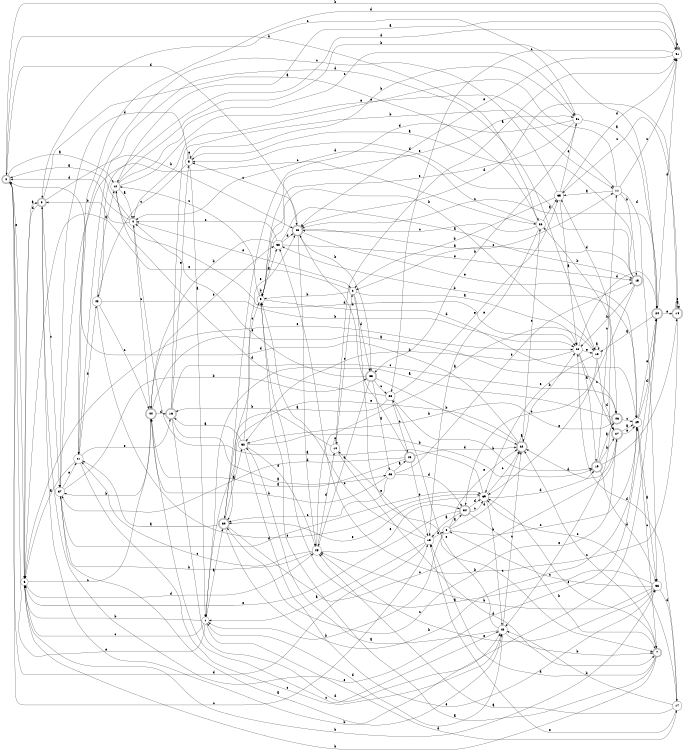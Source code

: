 digraph n38_3 {
__start0 [label="" shape="none"];

rankdir=LR;
size="8,5";

s0 [style="rounded,filled", color="black", fillcolor="white" shape="doublecircle", label="0"];
s1 [style="filled", color="black", fillcolor="white" shape="circle", label="1"];
s2 [style="filled", color="black", fillcolor="white" shape="circle", label="2"];
s3 [style="rounded,filled", color="black", fillcolor="white" shape="doublecircle", label="3"];
s4 [style="filled", color="black", fillcolor="white" shape="circle", label="4"];
s5 [style="filled", color="black", fillcolor="white" shape="circle", label="5"];
s6 [style="filled", color="black", fillcolor="white" shape="circle", label="6"];
s7 [style="rounded,filled", color="black", fillcolor="white" shape="doublecircle", label="7"];
s8 [style="filled", color="black", fillcolor="white" shape="circle", label="8"];
s9 [style="filled", color="black", fillcolor="white" shape="circle", label="9"];
s10 [style="filled", color="black", fillcolor="white" shape="circle", label="10"];
s11 [style="filled", color="black", fillcolor="white" shape="circle", label="11"];
s12 [style="filled", color="black", fillcolor="white" shape="circle", label="12"];
s13 [style="filled", color="black", fillcolor="white" shape="circle", label="13"];
s14 [style="rounded,filled", color="black", fillcolor="white" shape="doublecircle", label="14"];
s15 [style="rounded,filled", color="black", fillcolor="white" shape="doublecircle", label="15"];
s16 [style="rounded,filled", color="black", fillcolor="white" shape="doublecircle", label="16"];
s17 [style="filled", color="black", fillcolor="white" shape="circle", label="17"];
s18 [style="filled", color="black", fillcolor="white" shape="circle", label="18"];
s19 [style="rounded,filled", color="black", fillcolor="white" shape="doublecircle", label="19"];
s20 [style="filled", color="black", fillcolor="white" shape="circle", label="20"];
s21 [style="filled", color="black", fillcolor="white" shape="circle", label="21"];
s22 [style="rounded,filled", color="black", fillcolor="white" shape="doublecircle", label="22"];
s23 [style="filled", color="black", fillcolor="white" shape="circle", label="23"];
s24 [style="rounded,filled", color="black", fillcolor="white" shape="doublecircle", label="24"];
s25 [style="rounded,filled", color="black", fillcolor="white" shape="doublecircle", label="25"];
s26 [style="filled", color="black", fillcolor="white" shape="circle", label="26"];
s27 [style="rounded,filled", color="black", fillcolor="white" shape="doublecircle", label="27"];
s28 [style="filled", color="black", fillcolor="white" shape="circle", label="28"];
s29 [style="filled", color="black", fillcolor="white" shape="circle", label="29"];
s30 [style="rounded,filled", color="black", fillcolor="white" shape="doublecircle", label="30"];
s31 [style="filled", color="black", fillcolor="white" shape="circle", label="31"];
s32 [style="filled", color="black", fillcolor="white" shape="circle", label="32"];
s33 [style="rounded,filled", color="black", fillcolor="white" shape="doublecircle", label="33"];
s34 [style="rounded,filled", color="black", fillcolor="white" shape="doublecircle", label="34"];
s35 [style="filled", color="black", fillcolor="white" shape="circle", label="35"];
s36 [style="filled", color="black", fillcolor="white" shape="circle", label="36"];
s37 [style="filled", color="black", fillcolor="white" shape="circle", label="37"];
s38 [style="filled", color="black", fillcolor="white" shape="circle", label="38"];
s39 [style="filled", color="black", fillcolor="white" shape="circle", label="39"];
s40 [style="rounded,filled", color="black", fillcolor="white" shape="doublecircle", label="40"];
s41 [style="filled", color="black", fillcolor="white" shape="circle", label="41"];
s42 [style="filled", color="black", fillcolor="white" shape="circle", label="42"];
s43 [style="filled", color="black", fillcolor="white" shape="circle", label="43"];
s44 [style="rounded,filled", color="black", fillcolor="white" shape="doublecircle", label="44"];
s45 [style="filled", color="black", fillcolor="white" shape="circle", label="45"];
s46 [style="rounded,filled", color="black", fillcolor="white" shape="doublecircle", label="46"];
s0 -> s12 [label="a"];
s0 -> s41 [label="b"];
s0 -> s13 [label="c"];
s0 -> s25 [label="d"];
s0 -> s6 [label="e"];
s1 -> s30 [label="a"];
s1 -> s6 [label="b"];
s1 -> s6 [label="c"];
s1 -> s17 [label="d"];
s1 -> s0 [label="e"];
s2 -> s20 [label="a"];
s2 -> s9 [label="b"];
s2 -> s7 [label="c"];
s2 -> s33 [label="d"];
s2 -> s6 [label="e"];
s3 -> s26 [label="a"];
s3 -> s25 [label="b"];
s3 -> s37 [label="c"];
s3 -> s6 [label="d"];
s3 -> s24 [label="e"];
s4 -> s0 [label="a"];
s4 -> s3 [label="b"];
s4 -> s44 [label="c"];
s4 -> s0 [label="d"];
s4 -> s2 [label="e"];
s5 -> s1 [label="a"];
s5 -> s31 [label="b"];
s5 -> s43 [label="c"];
s5 -> s37 [label="d"];
s5 -> s5 [label="e"];
s6 -> s3 [label="a"];
s6 -> s36 [label="b"];
s6 -> s44 [label="c"];
s6 -> s45 [label="d"];
s6 -> s20 [label="e"];
s7 -> s9 [label="a"];
s7 -> s6 [label="b"];
s7 -> s22 [label="c"];
s7 -> s13 [label="d"];
s7 -> s39 [label="e"];
s8 -> s34 [label="a"];
s8 -> s1 [label="b"];
s8 -> s29 [label="c"];
s8 -> s22 [label="d"];
s8 -> s22 [label="e"];
s9 -> s38 [label="a"];
s9 -> s9 [label="b"];
s9 -> s12 [label="c"];
s9 -> s29 [label="d"];
s9 -> s31 [label="e"];
s10 -> s41 [label="a"];
s10 -> s16 [label="b"];
s10 -> s2 [label="c"];
s10 -> s7 [label="d"];
s10 -> s10 [label="e"];
s11 -> s35 [label="a"];
s11 -> s15 [label="b"];
s11 -> s41 [label="c"];
s11 -> s36 [label="d"];
s11 -> s4 [label="e"];
s12 -> s4 [label="a"];
s12 -> s24 [label="b"];
s12 -> s31 [label="c"];
s12 -> s20 [label="d"];
s12 -> s11 [label="e"];
s13 -> s1 [label="a"];
s13 -> s8 [label="b"];
s13 -> s9 [label="c"];
s13 -> s0 [label="d"];
s13 -> s10 [label="e"];
s14 -> s14 [label="a"];
s14 -> s38 [label="b"];
s14 -> s35 [label="c"];
s14 -> s25 [label="d"];
s14 -> s14 [label="e"];
s15 -> s5 [label="a"];
s15 -> s20 [label="b"];
s15 -> s2 [label="c"];
s15 -> s5 [label="d"];
s15 -> s39 [label="e"];
s16 -> s23 [label="a"];
s16 -> s11 [label="b"];
s16 -> s46 [label="c"];
s16 -> s42 [label="d"];
s16 -> s5 [label="e"];
s17 -> s45 [label="a"];
s17 -> s42 [label="b"];
s17 -> s39 [label="c"];
s17 -> s20 [label="d"];
s17 -> s13 [label="e"];
s18 -> s18 [label="a"];
s18 -> s9 [label="b"];
s18 -> s34 [label="c"];
s18 -> s27 [label="d"];
s18 -> s39 [label="e"];
s19 -> s46 [label="a"];
s19 -> s27 [label="b"];
s19 -> s11 [label="c"];
s19 -> s36 [label="d"];
s19 -> s14 [label="e"];
s20 -> s19 [label="a"];
s20 -> s32 [label="b"];
s20 -> s27 [label="c"];
s20 -> s24 [label="d"];
s20 -> s18 [label="e"];
s21 -> s6 [label="a"];
s21 -> s43 [label="b"];
s21 -> s42 [label="c"];
s21 -> s18 [label="d"];
s21 -> s16 [label="e"];
s22 -> s22 [label="a"];
s22 -> s20 [label="b"];
s22 -> s26 [label="c"];
s22 -> s0 [label="d"];
s22 -> s30 [label="e"];
s23 -> s40 [label="a"];
s23 -> s44 [label="b"];
s23 -> s30 [label="c"];
s23 -> s34 [label="d"];
s23 -> s15 [label="e"];
s24 -> s18 [label="a"];
s24 -> s3 [label="b"];
s24 -> s25 [label="c"];
s24 -> s41 [label="d"];
s24 -> s14 [label="e"];
s25 -> s11 [label="a"];
s25 -> s33 [label="b"];
s25 -> s5 [label="c"];
s25 -> s45 [label="d"];
s25 -> s29 [label="e"];
s26 -> s35 [label="a"];
s26 -> s0 [label="b"];
s26 -> s25 [label="c"];
s26 -> s4 [label="d"];
s26 -> s13 [label="e"];
s27 -> s29 [label="a"];
s27 -> s26 [label="b"];
s27 -> s30 [label="c"];
s27 -> s22 [label="d"];
s27 -> s29 [label="e"];
s28 -> s1 [label="a"];
s28 -> s19 [label="b"];
s28 -> s40 [label="c"];
s28 -> s12 [label="d"];
s28 -> s35 [label="e"];
s29 -> s36 [label="a"];
s29 -> s38 [label="b"];
s29 -> s7 [label="c"];
s29 -> s24 [label="d"];
s29 -> s24 [label="e"];
s30 -> s21 [label="a"];
s30 -> s29 [label="b"];
s30 -> s27 [label="c"];
s30 -> s32 [label="d"];
s30 -> s25 [label="e"];
s31 -> s24 [label="a"];
s31 -> s33 [label="b"];
s31 -> s3 [label="c"];
s31 -> s30 [label="d"];
s31 -> s9 [label="e"];
s32 -> s16 [label="a"];
s32 -> s19 [label="b"];
s32 -> s9 [label="c"];
s32 -> s45 [label="d"];
s32 -> s36 [label="e"];
s33 -> s23 [label="a"];
s33 -> s22 [label="b"];
s33 -> s28 [label="c"];
s33 -> s45 [label="d"];
s33 -> s4 [label="e"];
s34 -> s13 [label="a"];
s34 -> s7 [label="b"];
s34 -> s39 [label="c"];
s34 -> s39 [label="d"];
s34 -> s6 [label="e"];
s35 -> s20 [label="a"];
s35 -> s2 [label="b"];
s35 -> s21 [label="c"];
s35 -> s41 [label="d"];
s35 -> s31 [label="e"];
s36 -> s9 [label="a"];
s36 -> s45 [label="b"];
s36 -> s8 [label="c"];
s36 -> s17 [label="d"];
s36 -> s45 [label="e"];
s37 -> s42 [label="a"];
s37 -> s33 [label="b"];
s37 -> s26 [label="c"];
s37 -> s39 [label="d"];
s37 -> s21 [label="e"];
s38 -> s15 [label="a"];
s38 -> s44 [label="b"];
s38 -> s4 [label="c"];
s38 -> s25 [label="d"];
s38 -> s15 [label="e"];
s39 -> s4 [label="a"];
s39 -> s42 [label="b"];
s39 -> s22 [label="c"];
s39 -> s19 [label="d"];
s39 -> s30 [label="e"];
s40 -> s44 [label="a"];
s40 -> s25 [label="b"];
s40 -> s37 [label="c"];
s40 -> s22 [label="d"];
s40 -> s13 [label="e"];
s41 -> s12 [label="a"];
s41 -> s41 [label="b"];
s41 -> s28 [label="c"];
s41 -> s21 [label="d"];
s41 -> s25 [label="e"];
s42 -> s32 [label="a"];
s42 -> s7 [label="b"];
s42 -> s22 [label="c"];
s42 -> s1 [label="d"];
s42 -> s28 [label="e"];
s43 -> s12 [label="a"];
s43 -> s20 [label="b"];
s43 -> s44 [label="c"];
s43 -> s41 [label="d"];
s43 -> s39 [label="e"];
s44 -> s46 [label="a"];
s44 -> s37 [label="b"];
s44 -> s42 [label="c"];
s44 -> s16 [label="d"];
s44 -> s38 [label="e"];
s45 -> s18 [label="a"];
s45 -> s37 [label="b"];
s45 -> s21 [label="c"];
s45 -> s10 [label="d"];
s45 -> s34 [label="e"];
s46 -> s1 [label="a"];
s46 -> s32 [label="b"];
s46 -> s29 [label="c"];
s46 -> s35 [label="d"];
s46 -> s42 [label="e"];

}
